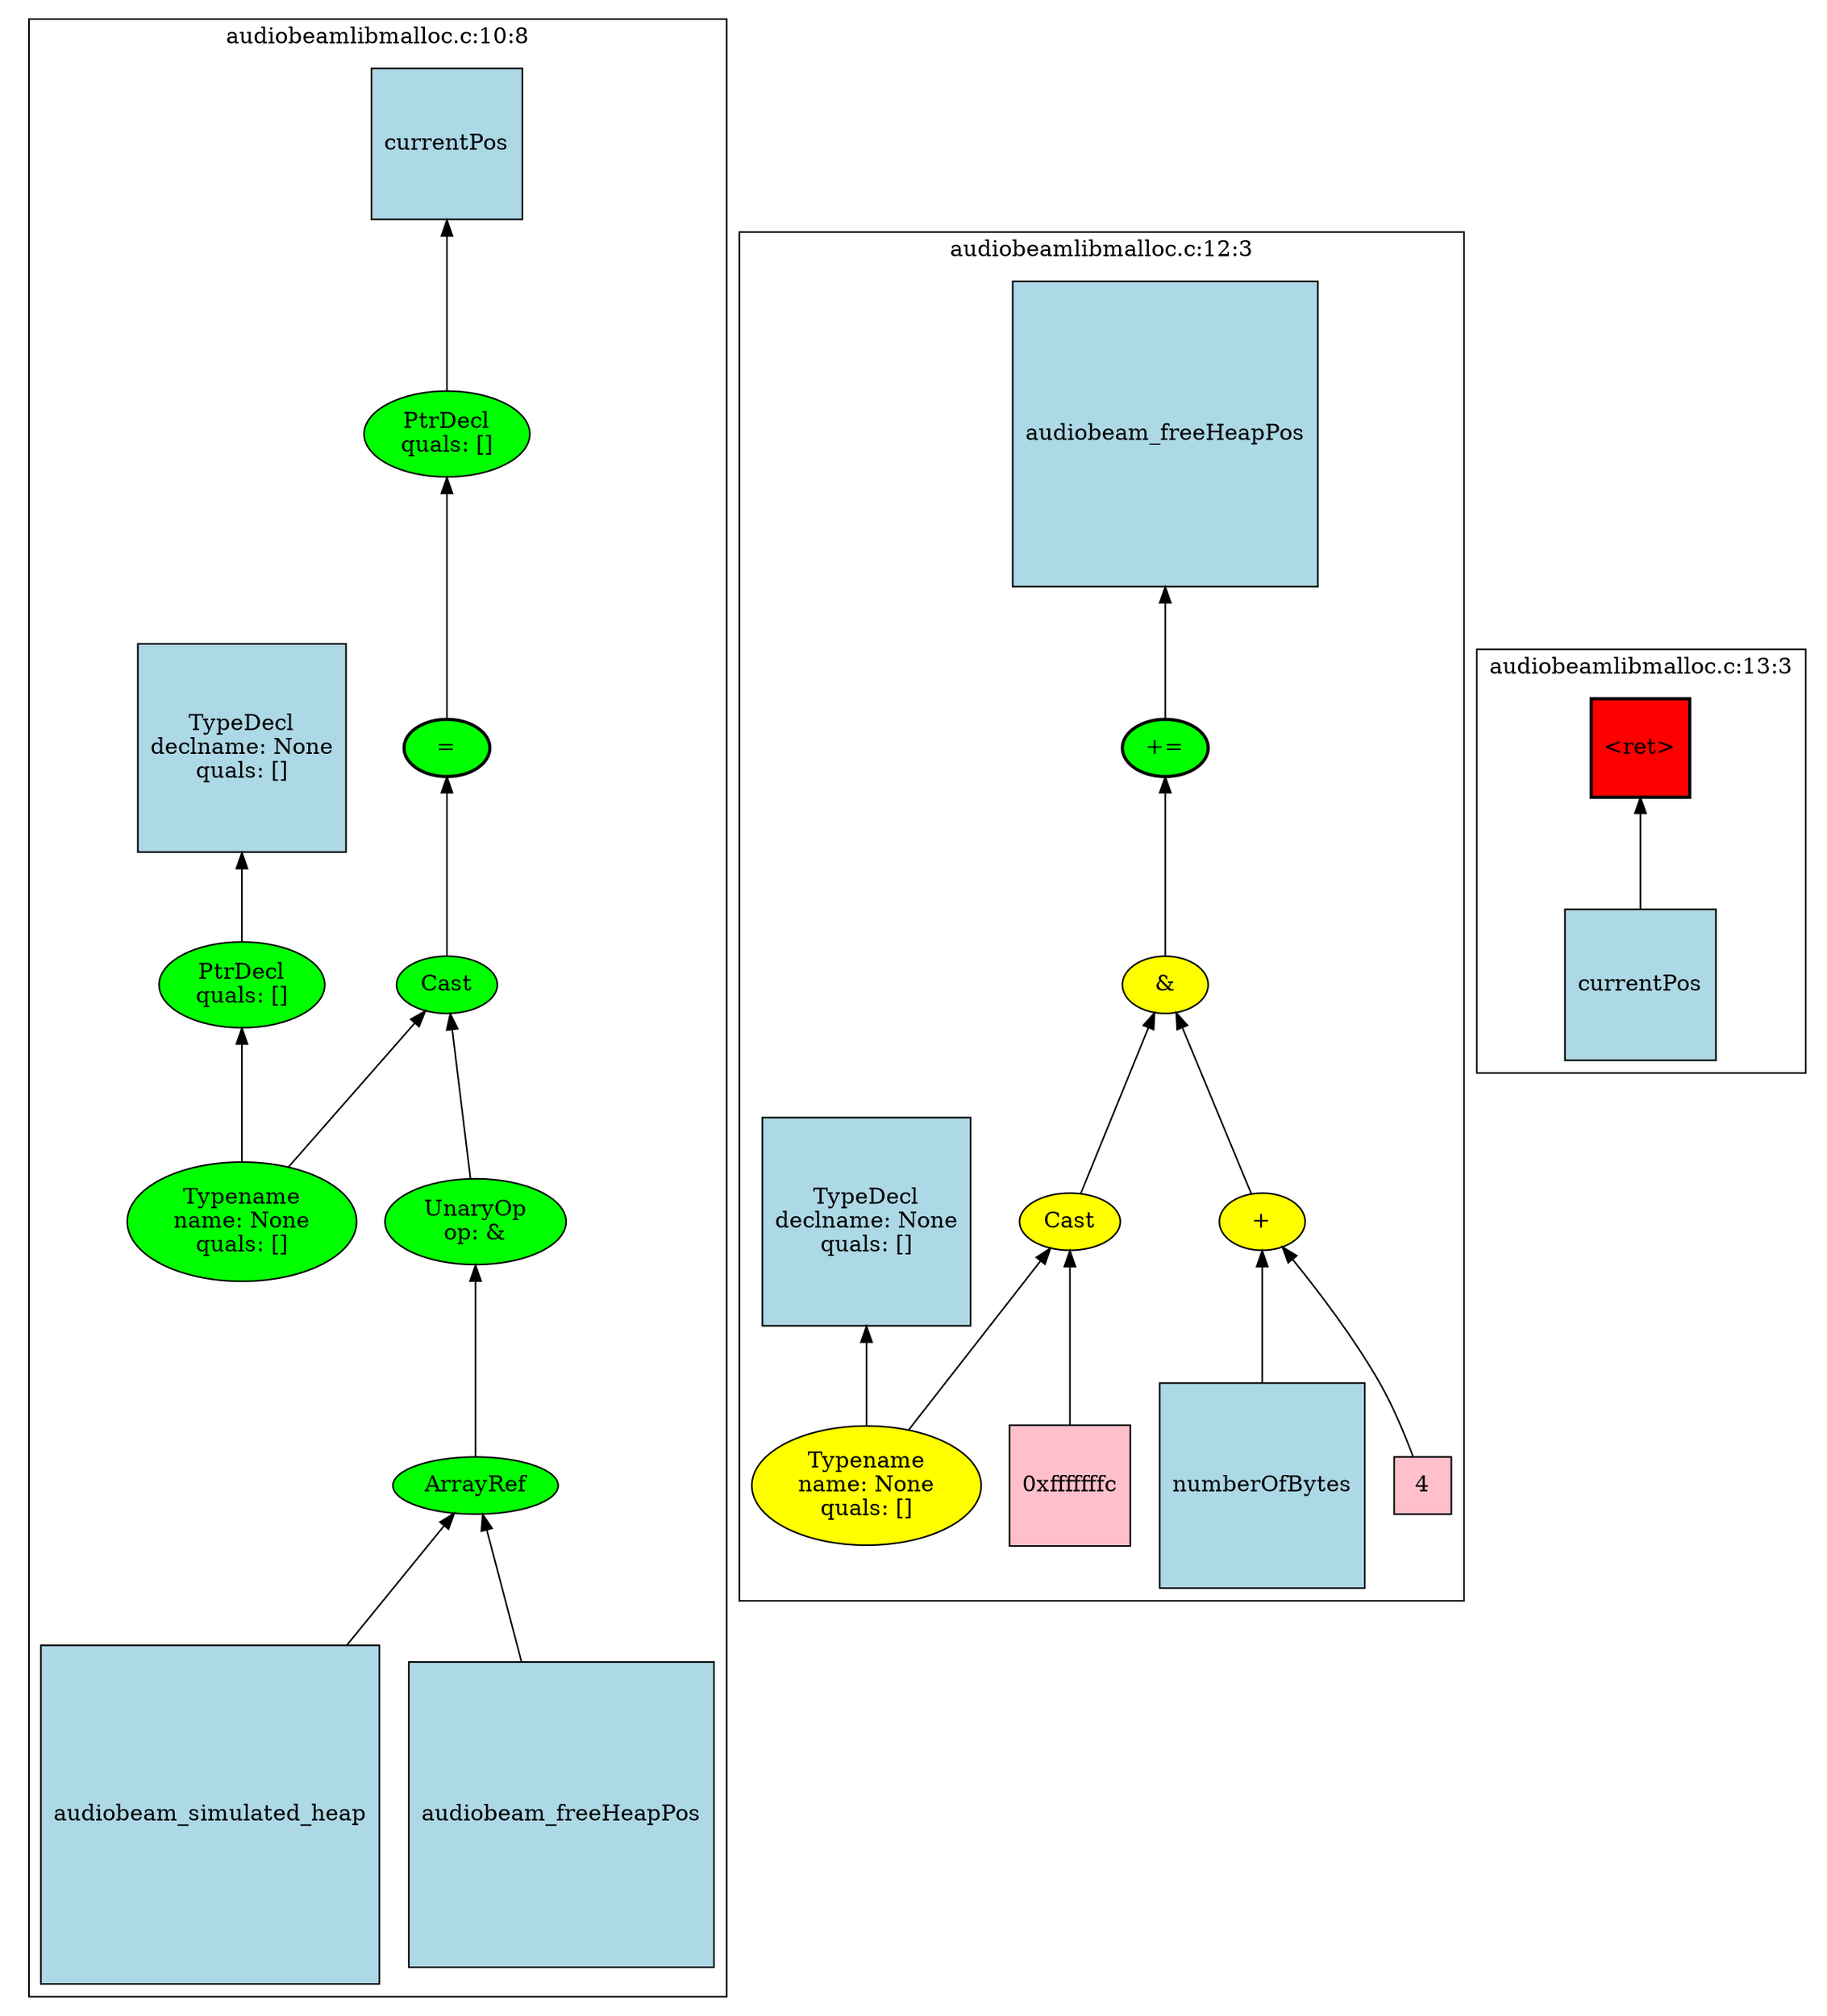 strict graph "" {
	graph [bb="0,0,956.17,1059",
		newrank=true
	];
	node [label="\N"];
	{
		graph [rank=same,
			rankdir=LR
		];
		rank2	[height=0.5,
			label="",
			pos="3.6716,666",
			style=invis,
			width=0.013889];
		30	[fillcolor=green,
			height=0.5,
			label="=",
			pos="230.67,666",
			style="filled,bold",
			width=0.75];
		rank2 -- 30	[pos="3.1335,668.39 0.87505,679.13 -6.6395,723.01 17.672,737.75 47.127,755.61 141.59,752.59 172.67,737.75 196.09,726.57 213.09,700.81 \
222.43,683.39",
			style=invis];
		43	[fillcolor=green,
			height=0.5,
			label="+=",
			pos="606.67,666",
			style="filled,bold",
			width=0.75];
		30 -- 43	[pos="257.84,666 365.04,666 472.23,666 579.42,666",
			style=invis];
		54	[fillcolor=red,
			height=0.65278,
			label="\<ret\>",
			pos="863.67,666",
			shape=square,
			style="filled,bold",
			width=0.65278];
		43 -- 54	[pos="633.78,666 702.48,666 771.17,666 839.87,666",
			style=invis];
		end	[height=0.5,
			label="",
			pos="955.67,666",
			style=invis,
			width=0.013889];
		54 -- end	[pos="887.39,666 909.97,666 932.56,666 955.14,666",
			style=invis];
	}
	subgraph cluster30 {
		graph [bb="12.672,8,368.67,1051",
			label="audiobeamlibmalloc.c:10:8",
			lheight=0.21,
			lp="190.67,1039.5",
			lwidth=2.08
		];
		30;
		34	[fillcolor=green,
			height=0.5,
			label=Cast,
			pos="230.67,540",
			style=filled,
			width=0.75];
		30 -- 34	[dir=back,
			pos="s,230.67,647.76 230.67,637.75 230.67,613.46 230.67,578.66 230.67,558.1"];
		35	[fillcolor=green,
			height=1.041,
			label="Typename
name: None
quals: []",
			pos="119.67,414",
			style=filled,
			width=1.6303];
		34 -- 35	[dir=back,
			pos="s,217.06,523.8 210.34,516.28 192.89,496.8 167.57,468.51 148.12,446.78"];
		39	[fillcolor=green,
			height=0.74639,
			label="UnaryOp
op: &",
			pos="243.67,414",
			style=filled,
			width=1.316];
		34 -- 39	[dir=back,
			pos="s,232.45,522.02 233.52,511.79 235.74,490.67 238.79,461.59 240.96,440.83"];
		40	[fillcolor=green,
			height=0.5,
			label=ArrayRef,
			pos="243.67,273",
			style=filled,
			width=1.2277];
		39 -- 40	[dir=back,
			pos="s,243.67,386.86 243.67,376.79 243.67,349.23 243.67,312.52 243.67,291.25"];
		31	[fillcolor=green,
			height=0.74639,
			label="PtrDecl
quals: []",
			pos="230.67,831",
			style=filled,
			width=1.2178];
		31 -- 30	[dir=back,
			pos="s,230.67,803.81 230.67,793.76 230.67,759.63 230.67,709.99 230.67,684.12"];
		32	[fillcolor=lightblue,
			height=1.0278,
			label=currentPos,
			pos="230.67,983",
			shape=square,
			style=filled,
			width=1.0278];
		32 -- 31	[dir=back,
			pos="s,230.67,945.69 230.67,935.49 230.67,910.02 230.67,879.4 230.67,858.11"];
		41	[fillcolor=lightblue,
			height=2.3472,
			label=audiobeam_simulated_heap,
			pos="105.67,100.5",
			shape=square,
			style=filled,
			width=2.3472];
		40 -- 41	[dir=back,
			pos="s,230.44,255.65 223.93,247.61 210.54,231.06 191.96,208.11 173.5,185.3"];
		42	[fillcolor=lightblue,
			height=2.1111,
			label=audiobeam_freeHeapPos,
			pos="284.67,100.5",
			shape=square,
			style=filled,
			width=2.1111];
		40 -- 42	[dir=back,
			pos="s,247.75,255.03 250.1,245.28 254.55,226.77 260.71,201.16 266.6,176.67"];
		36	[fillcolor=green,
			height=0.74639,
			label="PtrDecl
quals: []",
			pos="119.67,540",
			style=filled,
			width=1.2178];
		36 -- 35	[dir=back,
			pos="s,119.67,513.01 119.67,502.91 119.67,486.84 119.67,467.93 119.67,451.78"];
		37	[fillcolor=lightblue,
			height=1.4722,
			label="TypeDecl
declname: None
quals: []",
			pos="119.67,666",
			shape=square,
			style=filled,
			width=1.4722];
		37 -- 36	[dir=back,
			pos="s,119.67,612.77 119.67,602.73 119.67,590.16 119.67,577.6 119.67,567.13"];
	}
	subgraph cluster43 {
		graph [bb="376.67,213,772.67,938",
			label="audiobeamlibmalloc.c:12:3",
			lheight=0.21,
			lp="574.67,926.5",
			lwidth=2.08
		];
		43;
		45	[fillcolor=yellow,
			height=0.5,
			label="&",
			pos="606.67,540",
			style=filled,
			width=0.75];
		43 -- 45	[dir=back,
			pos="s,606.67,647.76 606.67,637.75 606.67,613.46 606.67,578.66 606.67,558.1"];
		46	[fillcolor=yellow,
			height=0.5,
			label="+",
			pos="658.67,414",
			style=filled,
			width=0.75];
		45 -- 46	[dir=back,
			pos="s,613.58,522.53 617.53,513.12 627.82,488.57 642.98,452.41 651.74,431.53"];
		49	[fillcolor=yellow,
			height=0.5,
			label=Cast,
			pos="554.67,414",
			style=filled,
			width=0.75];
		45 -- 49	[dir=back,
			pos="s,599.77,522.53 595.82,513.12 585.52,488.57 570.36,452.41 561.61,431.53"];
		47	[fillcolor=lightblue,
			height=1.4444,
			label=numberOfBytes,
			pos="658.67,273",
			shape=square,
			style=filled,
			width=1.4444];
		46 -- 47	[dir=back,
			pos="s,658.67,395.96 658.67,385.5 658.67,368.26 658.67,345.49 658.67,325.03"];
		48	[fillcolor=pink,
			height=0.5,
			label=4,
			pos="746.67,273",
			shape=square,
			style=filled,
			width=0.5];
		46 -- 48	[dir=back,
			pos="s,670.27,397.48 676.43,389.05 689.05,371.64 706.1,347.31 719.67,325 726.34,314.04 733.09,301.29 738.17,291.28"];
		50	[fillcolor=yellow,
			height=1.041,
			label="Typename
name: None
quals: []",
			pos="443.67,273",
			style=filled,
			width=1.6303];
		49 -- 50	[dir=back,
			pos="s,542.58,397.86 536.14,389.79 517.99,367.07 490.18,332.24 469.8,306.72"];
		53	[fillcolor=pink,
			height=0.94444,
			label="0xfffffffc",
			pos="554.67,273",
			shape=square,
			style=filled,
			width=0.94444];
		49 -- 53	[dir=back,
			pos="s,554.67,395.96 554.67,385.74 554.67,363.2 554.67,331.13 554.67,307.12"];
		44	[fillcolor=lightblue,
			height=2.1111,
			label=audiobeam_freeHeapPos,
			pos="606.67,831",
			shape=square,
			style=filled,
			width=2.1111];
		44 -- 43	[dir=back,
			pos="s,606.67,754.7 606.67,744.49 606.67,721.49 606.67,698.92 606.67,684.13"];
		51	[fillcolor=lightblue,
			height=1.4722,
			label="TypeDecl
declname: None
quals: []",
			pos="443.67,414",
			shape=square,
			style=filled,
			width=1.4722];
		51 -- 50	[dir=back,
			pos="s,443.67,360.85 443.67,350.57 443.67,336.98 443.67,323.04 443.67,310.83"];
	}
	subgraph cluster54 {
		graph [bb="780.67,495,946.67,720.5",
			label="audiobeamlibmalloc.c:13:3",
			lheight=0.21,
			lp="863.67,709",
			lwidth=2.08
		];
		54;
		55	[fillcolor=lightblue,
			height=1.0278,
			label=currentPos,
			pos="863.67,540",
			shape=square,
			style=filled,
			width=1.0278];
		54 -- 55	[dir=back,
			pos="s,863.67,642.26 863.67,631.79 863.67,614.95 863.67,594.47 863.67,577.23"];
	}
	rank1	[height=0.5,
		label="",
		pos="3.6716,831",
		style=invis,
		width=0.013889];
	rank1 -- rank2	[pos="3.6716,812.86 3.6716,781.64 3.6716,715.81 3.6716,684.4",
		style=invis];
}
